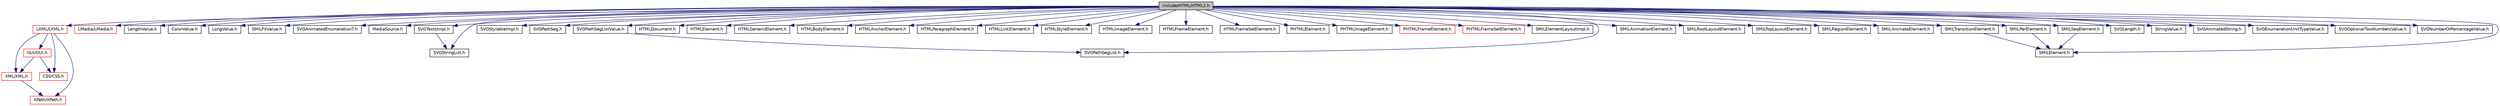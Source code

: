 digraph G
{
  edge [fontname="Helvetica",fontsize="10",labelfontname="Helvetica",labelfontsize="10"];
  node [fontname="Helvetica",fontsize="10",shape=record];
  Node1 [label="include/HTML/HTML2.h",height=0.2,width=0.4,color="black", fillcolor="grey75", style="filled" fontcolor="black"];
  Node1 -> Node2 [color="midnightblue",fontsize="10",style="solid",fontname="Helvetica"];
  Node2 [label="LXML/LXML.h",height=0.2,width=0.4,color="red", fillcolor="white", style="filled",URL="$_l_x_m_l_8h.html"];
  Node2 -> Node3 [color="midnightblue",fontsize="10",style="solid",fontname="Helvetica"];
  Node3 [label="GUI/GUI.h",height=0.2,width=0.4,color="red", fillcolor="white", style="filled",URL="$_g_u_i_8h.html"];
  Node3 -> Node4 [color="midnightblue",fontsize="10",style="solid",fontname="Helvetica"];
  Node4 [label="CSS/CSS.h",height=0.2,width=0.4,color="red", fillcolor="white", style="filled",URL="$_c_s_s_8h.html"];
  Node3 -> Node5 [color="midnightblue",fontsize="10",style="solid",fontname="Helvetica"];
  Node5 [label="XML/XML.h",height=0.2,width=0.4,color="red", fillcolor="white", style="filled",URL="$_x_m_l_8h.html"];
  Node5 -> Node6 [color="midnightblue",fontsize="10",style="solid",fontname="Helvetica"];
  Node6 [label="XPath/XPath.h",height=0.2,width=0.4,color="red", fillcolor="white", style="filled",URL="$_x_path_8h.html"];
  Node2 -> Node4 [color="midnightblue",fontsize="10",style="solid",fontname="Helvetica"];
  Node2 -> Node6 [color="midnightblue",fontsize="10",style="solid",fontname="Helvetica"];
  Node2 -> Node5 [color="midnightblue",fontsize="10",style="solid",fontname="Helvetica"];
  Node1 -> Node7 [color="midnightblue",fontsize="10",style="solid",fontname="Helvetica"];
  Node7 [label="LMedia/LMedia.h",height=0.2,width=0.4,color="red", fillcolor="white", style="filled",URL="$_l_media_8h.html"];
  Node1 -> Node8 [color="midnightblue",fontsize="10",style="solid",fontname="Helvetica"];
  Node8 [label="LengthValue.h",height=0.2,width=0.4,color="black", fillcolor="white", style="filled",URL="$_length_value_8h.html"];
  Node1 -> Node9 [color="midnightblue",fontsize="10",style="solid",fontname="Helvetica"];
  Node9 [label="ColorValue.h",height=0.2,width=0.4,color="black", fillcolor="white", style="filled",URL="$_color_value_8h.html"];
  Node1 -> Node10 [color="midnightblue",fontsize="10",style="solid",fontname="Helvetica"];
  Node10 [label="LongValue.h",height=0.2,width=0.4,color="black", fillcolor="white", style="filled",URL="$_long_value_8h.html"];
  Node1 -> Node11 [color="midnightblue",fontsize="10",style="solid",fontname="Helvetica"];
  Node11 [label="SMILFitValue.h",height=0.2,width=0.4,color="black", fillcolor="white", style="filled",URL="$_s_m_i_l_fit_value_8h.html"];
  Node1 -> Node12 [color="midnightblue",fontsize="10",style="solid",fontname="Helvetica"];
  Node12 [label="SVGAnimatedEnumerationT.h",height=0.2,width=0.4,color="black", fillcolor="white", style="filled",URL="$_s_v_g_animated_enumeration_t_8h.html"];
  Node1 -> Node13 [color="midnightblue",fontsize="10",style="solid",fontname="Helvetica"];
  Node13 [label="MediaSource.h",height=0.2,width=0.4,color="black", fillcolor="white", style="filled",URL="$_media_source_8h.html"];
  Node1 -> Node14 [color="midnightblue",fontsize="10",style="solid",fontname="Helvetica"];
  Node14 [label="SVGStringList.h",height=0.2,width=0.4,color="black", fillcolor="white", style="filled",URL="$_s_v_g_string_list_8h.html"];
  Node1 -> Node15 [color="midnightblue",fontsize="10",style="solid",fontname="Helvetica"];
  Node15 [label="SVGTestsImpl.h",height=0.2,width=0.4,color="black", fillcolor="white", style="filled",URL="$_s_v_g_tests_impl_8h.html"];
  Node15 -> Node14 [color="midnightblue",fontsize="10",style="solid",fontname="Helvetica"];
  Node1 -> Node16 [color="midnightblue",fontsize="10",style="solid",fontname="Helvetica"];
  Node16 [label="SVGStylableImpl.h",height=0.2,width=0.4,color="black", fillcolor="white", style="filled",URL="$_s_v_g_stylable_impl_8h.html"];
  Node1 -> Node17 [color="midnightblue",fontsize="10",style="solid",fontname="Helvetica"];
  Node17 [label="SVGPathSeg.h",height=0.2,width=0.4,color="black", fillcolor="white", style="filled",URL="$_s_v_g_path_seg_8h.html"];
  Node1 -> Node18 [color="midnightblue",fontsize="10",style="solid",fontname="Helvetica"];
  Node18 [label="SVGPathSegList.h",height=0.2,width=0.4,color="black", fillcolor="white", style="filled",URL="$_s_v_g_path_seg_list_8h.html"];
  Node1 -> Node19 [color="midnightblue",fontsize="10",style="solid",fontname="Helvetica"];
  Node19 [label="HTMLDocument.h",height=0.2,width=0.4,color="black", fillcolor="white", style="filled",URL="$_h_t_m_l_document_8h.html"];
  Node1 -> Node20 [color="midnightblue",fontsize="10",style="solid",fontname="Helvetica"];
  Node20 [label="HTMLElement.h",height=0.2,width=0.4,color="black", fillcolor="white", style="filled",URL="$_h_t_m_l_element_8h.html"];
  Node1 -> Node21 [color="midnightblue",fontsize="10",style="solid",fontname="Helvetica"];
  Node21 [label="HTMLGenericElement.h",height=0.2,width=0.4,color="black", fillcolor="white", style="filled",URL="$_h_t_m_l_generic_element_8h.html"];
  Node1 -> Node22 [color="midnightblue",fontsize="10",style="solid",fontname="Helvetica"];
  Node22 [label="HTMLBodyElement.h",height=0.2,width=0.4,color="black", fillcolor="white", style="filled",URL="$_h_t_m_l_body_element_8h.html"];
  Node1 -> Node23 [color="midnightblue",fontsize="10",style="solid",fontname="Helvetica"];
  Node23 [label="HTMLAnchorElement.h",height=0.2,width=0.4,color="black", fillcolor="white", style="filled",URL="$_h_t_m_l_anchor_element_8h.html"];
  Node1 -> Node24 [color="midnightblue",fontsize="10",style="solid",fontname="Helvetica"];
  Node24 [label="HTMLParagraphElement.h",height=0.2,width=0.4,color="black", fillcolor="white", style="filled",URL="$_h_t_m_l_paragraph_element_8h.html"];
  Node1 -> Node25 [color="midnightblue",fontsize="10",style="solid",fontname="Helvetica"];
  Node25 [label="HTMLLinkElement.h",height=0.2,width=0.4,color="black", fillcolor="white", style="filled",URL="$_h_t_m_l_link_element_8h.html"];
  Node1 -> Node26 [color="midnightblue",fontsize="10",style="solid",fontname="Helvetica"];
  Node26 [label="HTMLStyleElement.h",height=0.2,width=0.4,color="black", fillcolor="white", style="filled",URL="$_h_t_m_l_style_element_8h.html"];
  Node1 -> Node27 [color="midnightblue",fontsize="10",style="solid",fontname="Helvetica"];
  Node27 [label="HTMLImageElement.h",height=0.2,width=0.4,color="black", fillcolor="white", style="filled",URL="$_h_t_m_l_image_element_8h.html"];
  Node1 -> Node28 [color="midnightblue",fontsize="10",style="solid",fontname="Helvetica"];
  Node28 [label="HTMLFrameElement.h",height=0.2,width=0.4,color="black", fillcolor="white", style="filled",URL="$_h_t_m_l_frame_element_8h.html"];
  Node1 -> Node29 [color="midnightblue",fontsize="10",style="solid",fontname="Helvetica"];
  Node29 [label="HTMLFrameSetElement.h",height=0.2,width=0.4,color="black", fillcolor="white", style="filled",URL="$_h_t_m_l_frame_set_element_8h.html"];
  Node1 -> Node30 [color="midnightblue",fontsize="10",style="solid",fontname="Helvetica"];
  Node30 [label="PHTMLElement.h",height=0.2,width=0.4,color="black", fillcolor="white", style="filled",URL="$_p_h_t_m_l_element_8h.html"];
  Node1 -> Node31 [color="midnightblue",fontsize="10",style="solid",fontname="Helvetica"];
  Node31 [label="PHTMLImageElement.h",height=0.2,width=0.4,color="black", fillcolor="white", style="filled",URL="$_p_h_t_m_l_image_element_8h.html"];
  Node1 -> Node32 [color="midnightblue",fontsize="10",style="solid",fontname="Helvetica"];
  Node32 [label="PHTMLFrameElement.h",height=0.2,width=0.4,color="red", fillcolor="white", style="filled",URL="$_p_h_t_m_l_frame_element_8h.html"];
  Node1 -> Node33 [color="midnightblue",fontsize="10",style="solid",fontname="Helvetica"];
  Node33 [label="PHTMLFrameSetElement.h",height=0.2,width=0.4,color="red", fillcolor="white", style="filled",URL="$_p_h_t_m_l_frame_set_element_8h.html"];
  Node1 -> Node34 [color="midnightblue",fontsize="10",style="solid",fontname="Helvetica"];
  Node34 [label="SMILElementLayoutImpl.h",height=0.2,width=0.4,color="black", fillcolor="white", style="filled",URL="$_s_m_i_l_element_layout_impl_8h.html"];
  Node1 -> Node35 [color="midnightblue",fontsize="10",style="solid",fontname="Helvetica"];
  Node35 [label="SMILElement.h",height=0.2,width=0.4,color="black", fillcolor="white", style="filled",URL="$_s_m_i_l_element_8h.html"];
  Node1 -> Node36 [color="midnightblue",fontsize="10",style="solid",fontname="Helvetica"];
  Node36 [label="SMILAnimationElement.h",height=0.2,width=0.4,color="black", fillcolor="white", style="filled",URL="$_s_m_i_l_animation_element_8h.html"];
  Node1 -> Node37 [color="midnightblue",fontsize="10",style="solid",fontname="Helvetica"];
  Node37 [label="SMILRootLayoutElement.h",height=0.2,width=0.4,color="black", fillcolor="white", style="filled",URL="$_s_m_i_l_root_layout_element_8h.html"];
  Node1 -> Node38 [color="midnightblue",fontsize="10",style="solid",fontname="Helvetica"];
  Node38 [label="SMILTopLayoutElement.h",height=0.2,width=0.4,color="black", fillcolor="white", style="filled",URL="$_s_m_i_l_top_layout_element_8h.html"];
  Node1 -> Node39 [color="midnightblue",fontsize="10",style="solid",fontname="Helvetica"];
  Node39 [label="SMILRegionElement.h",height=0.2,width=0.4,color="black", fillcolor="white", style="filled",URL="$_s_m_i_l_region_element_8h.html"];
  Node1 -> Node40 [color="midnightblue",fontsize="10",style="solid",fontname="Helvetica"];
  Node40 [label="SMILAnimateElement.h",height=0.2,width=0.4,color="black", fillcolor="white", style="filled",URL="$_s_m_i_l_animate_element_8h.html"];
  Node1 -> Node41 [color="midnightblue",fontsize="10",style="solid",fontname="Helvetica"];
  Node41 [label="SMILTransitionElement.h",height=0.2,width=0.4,color="black", fillcolor="white", style="filled",URL="$_s_m_i_l_transition_element_8h.html"];
  Node41 -> Node35 [color="midnightblue",fontsize="10",style="solid",fontname="Helvetica"];
  Node1 -> Node42 [color="midnightblue",fontsize="10",style="solid",fontname="Helvetica"];
  Node42 [label="SMILParElement.h",height=0.2,width=0.4,color="black", fillcolor="white", style="filled",URL="$_s_m_i_l_par_element_8h.html"];
  Node42 -> Node35 [color="midnightblue",fontsize="10",style="solid",fontname="Helvetica"];
  Node1 -> Node43 [color="midnightblue",fontsize="10",style="solid",fontname="Helvetica"];
  Node43 [label="SMILSeqElement.h",height=0.2,width=0.4,color="black", fillcolor="white", style="filled",URL="$_s_m_i_l_seq_element_8h.html"];
  Node43 -> Node35 [color="midnightblue",fontsize="10",style="solid",fontname="Helvetica"];
  Node1 -> Node44 [color="midnightblue",fontsize="10",style="solid",fontname="Helvetica"];
  Node44 [label="SVGLength.h",height=0.2,width=0.4,color="black", fillcolor="white", style="filled",URL="$_s_v_g_length_8h.html"];
  Node1 -> Node45 [color="midnightblue",fontsize="10",style="solid",fontname="Helvetica"];
  Node45 [label="StringValue.h",height=0.2,width=0.4,color="black", fillcolor="white", style="filled",URL="$_string_value_8h.html"];
  Node1 -> Node46 [color="midnightblue",fontsize="10",style="solid",fontname="Helvetica"];
  Node46 [label="SVGAnimatedString.h",height=0.2,width=0.4,color="black", fillcolor="white", style="filled",URL="$_s_v_g_animated_string_8h.html"];
  Node1 -> Node47 [color="midnightblue",fontsize="10",style="solid",fontname="Helvetica"];
  Node47 [label="SVGEnumerationUnitTypeValue.h",height=0.2,width=0.4,color="black", fillcolor="white", style="filled",URL="$_s_v_g_enumeration_unit_type_value_8h.html"];
  Node1 -> Node48 [color="midnightblue",fontsize="10",style="solid",fontname="Helvetica"];
  Node48 [label="SVGOptionalTwoNumbersValue.h",height=0.2,width=0.4,color="black", fillcolor="white", style="filled",URL="$_s_v_g_optional_two_numbers_value_8h.html"];
  Node1 -> Node49 [color="midnightblue",fontsize="10",style="solid",fontname="Helvetica"];
  Node49 [label="SVGNumberOrPercentageValue.h",height=0.2,width=0.4,color="black", fillcolor="white", style="filled",URL="$_s_v_g_number_or_percentage_value_8h.html"];
  Node1 -> Node50 [color="midnightblue",fontsize="10",style="solid",fontname="Helvetica"];
  Node50 [label="SVGPathSegListValue.h",height=0.2,width=0.4,color="black", fillcolor="white", style="filled",URL="$_s_v_g_path_seg_list_value_8h.html"];
  Node50 -> Node18 [color="midnightblue",fontsize="10",style="solid",fontname="Helvetica"];
}

